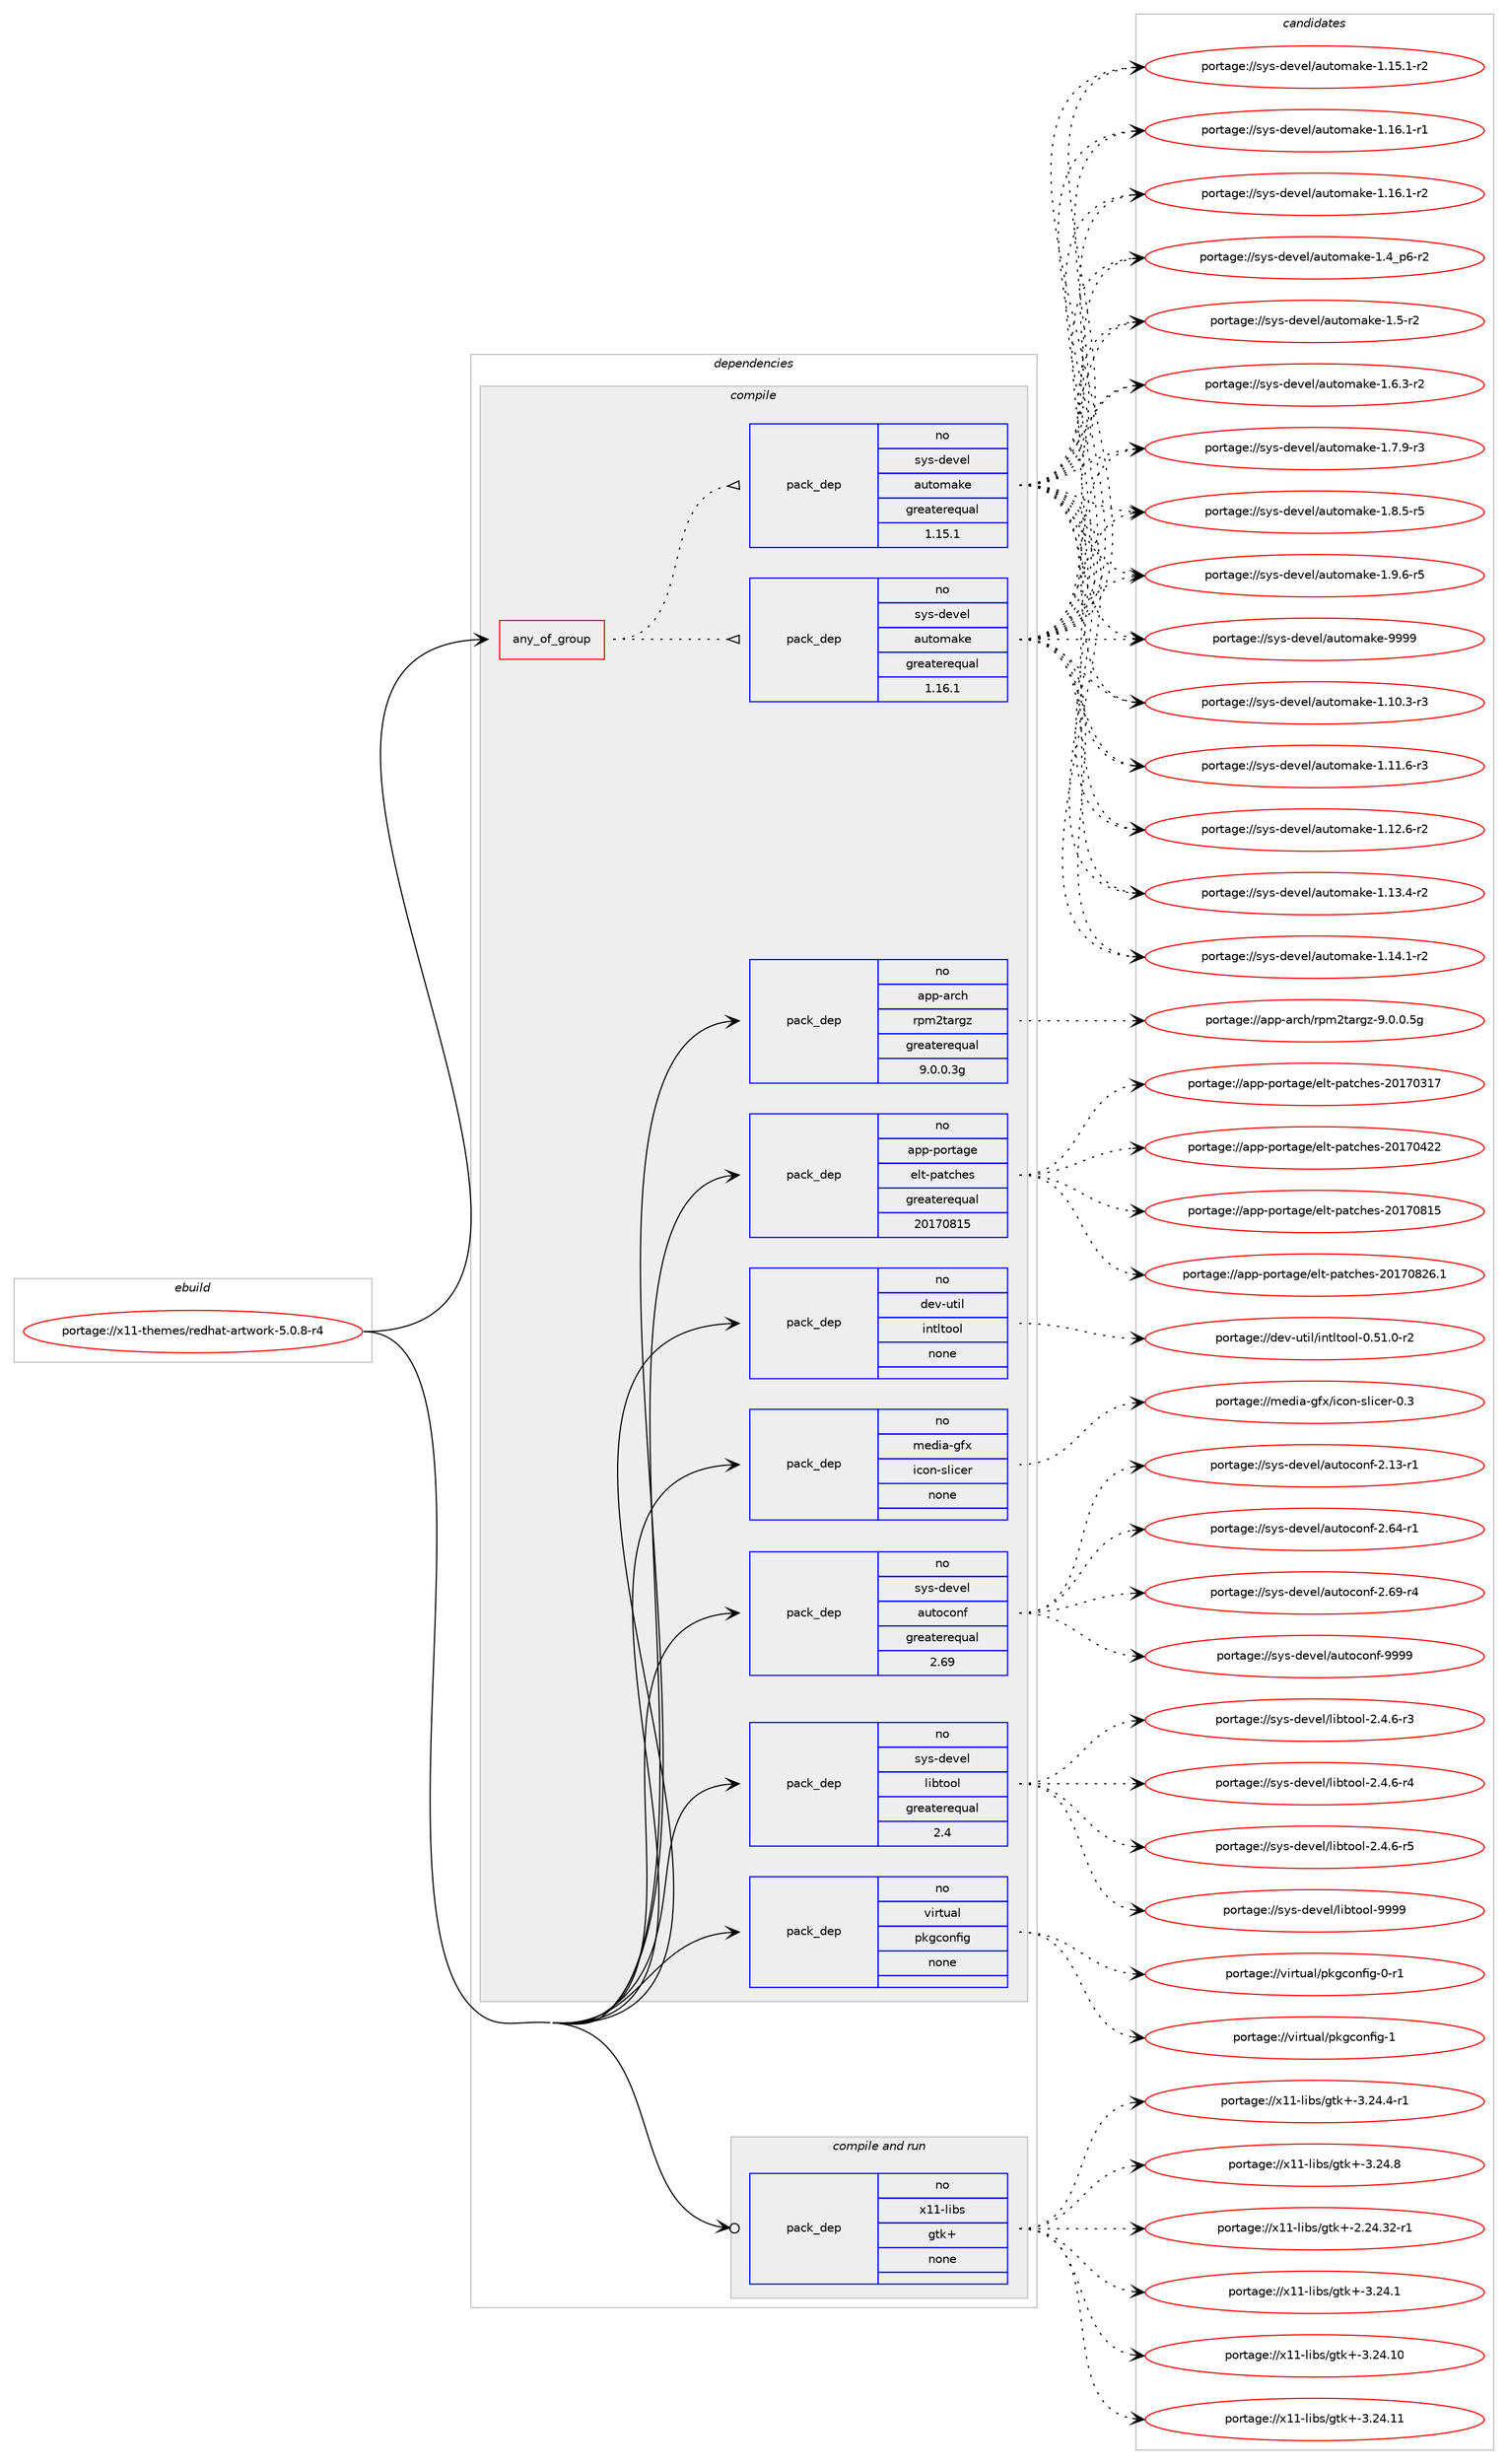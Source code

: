 digraph prolog {

# *************
# Graph options
# *************

newrank=true;
concentrate=true;
compound=true;
graph [rankdir=LR,fontname=Helvetica,fontsize=10,ranksep=1.5];#, ranksep=2.5, nodesep=0.2];
edge  [arrowhead=vee];
node  [fontname=Helvetica,fontsize=10];

# **********
# The ebuild
# **********

subgraph cluster_leftcol {
color=gray;
rank=same;
label=<<i>ebuild</i>>;
id [label="portage://x11-themes/redhat-artwork-5.0.8-r4", color=red, width=4, href="../x11-themes/redhat-artwork-5.0.8-r4.svg"];
}

# ****************
# The dependencies
# ****************

subgraph cluster_midcol {
color=gray;
label=<<i>dependencies</i>>;
subgraph cluster_compile {
fillcolor="#eeeeee";
style=filled;
label=<<i>compile</i>>;
subgraph any8014 {
dependency458625 [label=<<TABLE BORDER="0" CELLBORDER="1" CELLSPACING="0" CELLPADDING="4"><TR><TD CELLPADDING="10">any_of_group</TD></TR></TABLE>>, shape=none, color=red];subgraph pack341274 {
dependency458626 [label=<<TABLE BORDER="0" CELLBORDER="1" CELLSPACING="0" CELLPADDING="4" WIDTH="220"><TR><TD ROWSPAN="6" CELLPADDING="30">pack_dep</TD></TR><TR><TD WIDTH="110">no</TD></TR><TR><TD>sys-devel</TD></TR><TR><TD>automake</TD></TR><TR><TD>greaterequal</TD></TR><TR><TD>1.16.1</TD></TR></TABLE>>, shape=none, color=blue];
}
dependency458625:e -> dependency458626:w [weight=20,style="dotted",arrowhead="oinv"];
subgraph pack341275 {
dependency458627 [label=<<TABLE BORDER="0" CELLBORDER="1" CELLSPACING="0" CELLPADDING="4" WIDTH="220"><TR><TD ROWSPAN="6" CELLPADDING="30">pack_dep</TD></TR><TR><TD WIDTH="110">no</TD></TR><TR><TD>sys-devel</TD></TR><TR><TD>automake</TD></TR><TR><TD>greaterequal</TD></TR><TR><TD>1.15.1</TD></TR></TABLE>>, shape=none, color=blue];
}
dependency458625:e -> dependency458627:w [weight=20,style="dotted",arrowhead="oinv"];
}
id:e -> dependency458625:w [weight=20,style="solid",arrowhead="vee"];
subgraph pack341276 {
dependency458628 [label=<<TABLE BORDER="0" CELLBORDER="1" CELLSPACING="0" CELLPADDING="4" WIDTH="220"><TR><TD ROWSPAN="6" CELLPADDING="30">pack_dep</TD></TR><TR><TD WIDTH="110">no</TD></TR><TR><TD>app-arch</TD></TR><TR><TD>rpm2targz</TD></TR><TR><TD>greaterequal</TD></TR><TR><TD>9.0.0.3g</TD></TR></TABLE>>, shape=none, color=blue];
}
id:e -> dependency458628:w [weight=20,style="solid",arrowhead="vee"];
subgraph pack341277 {
dependency458629 [label=<<TABLE BORDER="0" CELLBORDER="1" CELLSPACING="0" CELLPADDING="4" WIDTH="220"><TR><TD ROWSPAN="6" CELLPADDING="30">pack_dep</TD></TR><TR><TD WIDTH="110">no</TD></TR><TR><TD>app-portage</TD></TR><TR><TD>elt-patches</TD></TR><TR><TD>greaterequal</TD></TR><TR><TD>20170815</TD></TR></TABLE>>, shape=none, color=blue];
}
id:e -> dependency458629:w [weight=20,style="solid",arrowhead="vee"];
subgraph pack341278 {
dependency458630 [label=<<TABLE BORDER="0" CELLBORDER="1" CELLSPACING="0" CELLPADDING="4" WIDTH="220"><TR><TD ROWSPAN="6" CELLPADDING="30">pack_dep</TD></TR><TR><TD WIDTH="110">no</TD></TR><TR><TD>dev-util</TD></TR><TR><TD>intltool</TD></TR><TR><TD>none</TD></TR><TR><TD></TD></TR></TABLE>>, shape=none, color=blue];
}
id:e -> dependency458630:w [weight=20,style="solid",arrowhead="vee"];
subgraph pack341279 {
dependency458631 [label=<<TABLE BORDER="0" CELLBORDER="1" CELLSPACING="0" CELLPADDING="4" WIDTH="220"><TR><TD ROWSPAN="6" CELLPADDING="30">pack_dep</TD></TR><TR><TD WIDTH="110">no</TD></TR><TR><TD>media-gfx</TD></TR><TR><TD>icon-slicer</TD></TR><TR><TD>none</TD></TR><TR><TD></TD></TR></TABLE>>, shape=none, color=blue];
}
id:e -> dependency458631:w [weight=20,style="solid",arrowhead="vee"];
subgraph pack341280 {
dependency458632 [label=<<TABLE BORDER="0" CELLBORDER="1" CELLSPACING="0" CELLPADDING="4" WIDTH="220"><TR><TD ROWSPAN="6" CELLPADDING="30">pack_dep</TD></TR><TR><TD WIDTH="110">no</TD></TR><TR><TD>sys-devel</TD></TR><TR><TD>autoconf</TD></TR><TR><TD>greaterequal</TD></TR><TR><TD>2.69</TD></TR></TABLE>>, shape=none, color=blue];
}
id:e -> dependency458632:w [weight=20,style="solid",arrowhead="vee"];
subgraph pack341281 {
dependency458633 [label=<<TABLE BORDER="0" CELLBORDER="1" CELLSPACING="0" CELLPADDING="4" WIDTH="220"><TR><TD ROWSPAN="6" CELLPADDING="30">pack_dep</TD></TR><TR><TD WIDTH="110">no</TD></TR><TR><TD>sys-devel</TD></TR><TR><TD>libtool</TD></TR><TR><TD>greaterequal</TD></TR><TR><TD>2.4</TD></TR></TABLE>>, shape=none, color=blue];
}
id:e -> dependency458633:w [weight=20,style="solid",arrowhead="vee"];
subgraph pack341282 {
dependency458634 [label=<<TABLE BORDER="0" CELLBORDER="1" CELLSPACING="0" CELLPADDING="4" WIDTH="220"><TR><TD ROWSPAN="6" CELLPADDING="30">pack_dep</TD></TR><TR><TD WIDTH="110">no</TD></TR><TR><TD>virtual</TD></TR><TR><TD>pkgconfig</TD></TR><TR><TD>none</TD></TR><TR><TD></TD></TR></TABLE>>, shape=none, color=blue];
}
id:e -> dependency458634:w [weight=20,style="solid",arrowhead="vee"];
}
subgraph cluster_compileandrun {
fillcolor="#eeeeee";
style=filled;
label=<<i>compile and run</i>>;
subgraph pack341283 {
dependency458635 [label=<<TABLE BORDER="0" CELLBORDER="1" CELLSPACING="0" CELLPADDING="4" WIDTH="220"><TR><TD ROWSPAN="6" CELLPADDING="30">pack_dep</TD></TR><TR><TD WIDTH="110">no</TD></TR><TR><TD>x11-libs</TD></TR><TR><TD>gtk+</TD></TR><TR><TD>none</TD></TR><TR><TD></TD></TR></TABLE>>, shape=none, color=blue];
}
id:e -> dependency458635:w [weight=20,style="solid",arrowhead="odotvee"];
}
subgraph cluster_run {
fillcolor="#eeeeee";
style=filled;
label=<<i>run</i>>;
}
}

# **************
# The candidates
# **************

subgraph cluster_choices {
rank=same;
color=gray;
label=<<i>candidates</i>>;

subgraph choice341274 {
color=black;
nodesep=1;
choiceportage11512111545100101118101108479711711611110997107101454946494846514511451 [label="portage://sys-devel/automake-1.10.3-r3", color=red, width=4,href="../sys-devel/automake-1.10.3-r3.svg"];
choiceportage11512111545100101118101108479711711611110997107101454946494946544511451 [label="portage://sys-devel/automake-1.11.6-r3", color=red, width=4,href="../sys-devel/automake-1.11.6-r3.svg"];
choiceportage11512111545100101118101108479711711611110997107101454946495046544511450 [label="portage://sys-devel/automake-1.12.6-r2", color=red, width=4,href="../sys-devel/automake-1.12.6-r2.svg"];
choiceportage11512111545100101118101108479711711611110997107101454946495146524511450 [label="portage://sys-devel/automake-1.13.4-r2", color=red, width=4,href="../sys-devel/automake-1.13.4-r2.svg"];
choiceportage11512111545100101118101108479711711611110997107101454946495246494511450 [label="portage://sys-devel/automake-1.14.1-r2", color=red, width=4,href="../sys-devel/automake-1.14.1-r2.svg"];
choiceportage11512111545100101118101108479711711611110997107101454946495346494511450 [label="portage://sys-devel/automake-1.15.1-r2", color=red, width=4,href="../sys-devel/automake-1.15.1-r2.svg"];
choiceportage11512111545100101118101108479711711611110997107101454946495446494511449 [label="portage://sys-devel/automake-1.16.1-r1", color=red, width=4,href="../sys-devel/automake-1.16.1-r1.svg"];
choiceportage11512111545100101118101108479711711611110997107101454946495446494511450 [label="portage://sys-devel/automake-1.16.1-r2", color=red, width=4,href="../sys-devel/automake-1.16.1-r2.svg"];
choiceportage115121115451001011181011084797117116111109971071014549465295112544511450 [label="portage://sys-devel/automake-1.4_p6-r2", color=red, width=4,href="../sys-devel/automake-1.4_p6-r2.svg"];
choiceportage11512111545100101118101108479711711611110997107101454946534511450 [label="portage://sys-devel/automake-1.5-r2", color=red, width=4,href="../sys-devel/automake-1.5-r2.svg"];
choiceportage115121115451001011181011084797117116111109971071014549465446514511450 [label="portage://sys-devel/automake-1.6.3-r2", color=red, width=4,href="../sys-devel/automake-1.6.3-r2.svg"];
choiceportage115121115451001011181011084797117116111109971071014549465546574511451 [label="portage://sys-devel/automake-1.7.9-r3", color=red, width=4,href="../sys-devel/automake-1.7.9-r3.svg"];
choiceportage115121115451001011181011084797117116111109971071014549465646534511453 [label="portage://sys-devel/automake-1.8.5-r5", color=red, width=4,href="../sys-devel/automake-1.8.5-r5.svg"];
choiceportage115121115451001011181011084797117116111109971071014549465746544511453 [label="portage://sys-devel/automake-1.9.6-r5", color=red, width=4,href="../sys-devel/automake-1.9.6-r5.svg"];
choiceportage115121115451001011181011084797117116111109971071014557575757 [label="portage://sys-devel/automake-9999", color=red, width=4,href="../sys-devel/automake-9999.svg"];
dependency458626:e -> choiceportage11512111545100101118101108479711711611110997107101454946494846514511451:w [style=dotted,weight="100"];
dependency458626:e -> choiceportage11512111545100101118101108479711711611110997107101454946494946544511451:w [style=dotted,weight="100"];
dependency458626:e -> choiceportage11512111545100101118101108479711711611110997107101454946495046544511450:w [style=dotted,weight="100"];
dependency458626:e -> choiceportage11512111545100101118101108479711711611110997107101454946495146524511450:w [style=dotted,weight="100"];
dependency458626:e -> choiceportage11512111545100101118101108479711711611110997107101454946495246494511450:w [style=dotted,weight="100"];
dependency458626:e -> choiceportage11512111545100101118101108479711711611110997107101454946495346494511450:w [style=dotted,weight="100"];
dependency458626:e -> choiceportage11512111545100101118101108479711711611110997107101454946495446494511449:w [style=dotted,weight="100"];
dependency458626:e -> choiceportage11512111545100101118101108479711711611110997107101454946495446494511450:w [style=dotted,weight="100"];
dependency458626:e -> choiceportage115121115451001011181011084797117116111109971071014549465295112544511450:w [style=dotted,weight="100"];
dependency458626:e -> choiceportage11512111545100101118101108479711711611110997107101454946534511450:w [style=dotted,weight="100"];
dependency458626:e -> choiceportage115121115451001011181011084797117116111109971071014549465446514511450:w [style=dotted,weight="100"];
dependency458626:e -> choiceportage115121115451001011181011084797117116111109971071014549465546574511451:w [style=dotted,weight="100"];
dependency458626:e -> choiceportage115121115451001011181011084797117116111109971071014549465646534511453:w [style=dotted,weight="100"];
dependency458626:e -> choiceportage115121115451001011181011084797117116111109971071014549465746544511453:w [style=dotted,weight="100"];
dependency458626:e -> choiceportage115121115451001011181011084797117116111109971071014557575757:w [style=dotted,weight="100"];
}
subgraph choice341275 {
color=black;
nodesep=1;
choiceportage11512111545100101118101108479711711611110997107101454946494846514511451 [label="portage://sys-devel/automake-1.10.3-r3", color=red, width=4,href="../sys-devel/automake-1.10.3-r3.svg"];
choiceportage11512111545100101118101108479711711611110997107101454946494946544511451 [label="portage://sys-devel/automake-1.11.6-r3", color=red, width=4,href="../sys-devel/automake-1.11.6-r3.svg"];
choiceportage11512111545100101118101108479711711611110997107101454946495046544511450 [label="portage://sys-devel/automake-1.12.6-r2", color=red, width=4,href="../sys-devel/automake-1.12.6-r2.svg"];
choiceportage11512111545100101118101108479711711611110997107101454946495146524511450 [label="portage://sys-devel/automake-1.13.4-r2", color=red, width=4,href="../sys-devel/automake-1.13.4-r2.svg"];
choiceportage11512111545100101118101108479711711611110997107101454946495246494511450 [label="portage://sys-devel/automake-1.14.1-r2", color=red, width=4,href="../sys-devel/automake-1.14.1-r2.svg"];
choiceportage11512111545100101118101108479711711611110997107101454946495346494511450 [label="portage://sys-devel/automake-1.15.1-r2", color=red, width=4,href="../sys-devel/automake-1.15.1-r2.svg"];
choiceportage11512111545100101118101108479711711611110997107101454946495446494511449 [label="portage://sys-devel/automake-1.16.1-r1", color=red, width=4,href="../sys-devel/automake-1.16.1-r1.svg"];
choiceportage11512111545100101118101108479711711611110997107101454946495446494511450 [label="portage://sys-devel/automake-1.16.1-r2", color=red, width=4,href="../sys-devel/automake-1.16.1-r2.svg"];
choiceportage115121115451001011181011084797117116111109971071014549465295112544511450 [label="portage://sys-devel/automake-1.4_p6-r2", color=red, width=4,href="../sys-devel/automake-1.4_p6-r2.svg"];
choiceportage11512111545100101118101108479711711611110997107101454946534511450 [label="portage://sys-devel/automake-1.5-r2", color=red, width=4,href="../sys-devel/automake-1.5-r2.svg"];
choiceportage115121115451001011181011084797117116111109971071014549465446514511450 [label="portage://sys-devel/automake-1.6.3-r2", color=red, width=4,href="../sys-devel/automake-1.6.3-r2.svg"];
choiceportage115121115451001011181011084797117116111109971071014549465546574511451 [label="portage://sys-devel/automake-1.7.9-r3", color=red, width=4,href="../sys-devel/automake-1.7.9-r3.svg"];
choiceportage115121115451001011181011084797117116111109971071014549465646534511453 [label="portage://sys-devel/automake-1.8.5-r5", color=red, width=4,href="../sys-devel/automake-1.8.5-r5.svg"];
choiceportage115121115451001011181011084797117116111109971071014549465746544511453 [label="portage://sys-devel/automake-1.9.6-r5", color=red, width=4,href="../sys-devel/automake-1.9.6-r5.svg"];
choiceportage115121115451001011181011084797117116111109971071014557575757 [label="portage://sys-devel/automake-9999", color=red, width=4,href="../sys-devel/automake-9999.svg"];
dependency458627:e -> choiceportage11512111545100101118101108479711711611110997107101454946494846514511451:w [style=dotted,weight="100"];
dependency458627:e -> choiceportage11512111545100101118101108479711711611110997107101454946494946544511451:w [style=dotted,weight="100"];
dependency458627:e -> choiceportage11512111545100101118101108479711711611110997107101454946495046544511450:w [style=dotted,weight="100"];
dependency458627:e -> choiceportage11512111545100101118101108479711711611110997107101454946495146524511450:w [style=dotted,weight="100"];
dependency458627:e -> choiceportage11512111545100101118101108479711711611110997107101454946495246494511450:w [style=dotted,weight="100"];
dependency458627:e -> choiceportage11512111545100101118101108479711711611110997107101454946495346494511450:w [style=dotted,weight="100"];
dependency458627:e -> choiceportage11512111545100101118101108479711711611110997107101454946495446494511449:w [style=dotted,weight="100"];
dependency458627:e -> choiceportage11512111545100101118101108479711711611110997107101454946495446494511450:w [style=dotted,weight="100"];
dependency458627:e -> choiceportage115121115451001011181011084797117116111109971071014549465295112544511450:w [style=dotted,weight="100"];
dependency458627:e -> choiceportage11512111545100101118101108479711711611110997107101454946534511450:w [style=dotted,weight="100"];
dependency458627:e -> choiceportage115121115451001011181011084797117116111109971071014549465446514511450:w [style=dotted,weight="100"];
dependency458627:e -> choiceportage115121115451001011181011084797117116111109971071014549465546574511451:w [style=dotted,weight="100"];
dependency458627:e -> choiceportage115121115451001011181011084797117116111109971071014549465646534511453:w [style=dotted,weight="100"];
dependency458627:e -> choiceportage115121115451001011181011084797117116111109971071014549465746544511453:w [style=dotted,weight="100"];
dependency458627:e -> choiceportage115121115451001011181011084797117116111109971071014557575757:w [style=dotted,weight="100"];
}
subgraph choice341276 {
color=black;
nodesep=1;
choiceportage971121124597114991044711411210950116971141031224557464846484653103 [label="portage://app-arch/rpm2targz-9.0.0.5g", color=red, width=4,href="../app-arch/rpm2targz-9.0.0.5g.svg"];
dependency458628:e -> choiceportage971121124597114991044711411210950116971141031224557464846484653103:w [style=dotted,weight="100"];
}
subgraph choice341277 {
color=black;
nodesep=1;
choiceportage97112112451121111141169710310147101108116451129711699104101115455048495548514955 [label="portage://app-portage/elt-patches-20170317", color=red, width=4,href="../app-portage/elt-patches-20170317.svg"];
choiceportage97112112451121111141169710310147101108116451129711699104101115455048495548525050 [label="portage://app-portage/elt-patches-20170422", color=red, width=4,href="../app-portage/elt-patches-20170422.svg"];
choiceportage97112112451121111141169710310147101108116451129711699104101115455048495548564953 [label="portage://app-portage/elt-patches-20170815", color=red, width=4,href="../app-portage/elt-patches-20170815.svg"];
choiceportage971121124511211111411697103101471011081164511297116991041011154550484955485650544649 [label="portage://app-portage/elt-patches-20170826.1", color=red, width=4,href="../app-portage/elt-patches-20170826.1.svg"];
dependency458629:e -> choiceportage97112112451121111141169710310147101108116451129711699104101115455048495548514955:w [style=dotted,weight="100"];
dependency458629:e -> choiceportage97112112451121111141169710310147101108116451129711699104101115455048495548525050:w [style=dotted,weight="100"];
dependency458629:e -> choiceportage97112112451121111141169710310147101108116451129711699104101115455048495548564953:w [style=dotted,weight="100"];
dependency458629:e -> choiceportage971121124511211111411697103101471011081164511297116991041011154550484955485650544649:w [style=dotted,weight="100"];
}
subgraph choice341278 {
color=black;
nodesep=1;
choiceportage1001011184511711610510847105110116108116111111108454846534946484511450 [label="portage://dev-util/intltool-0.51.0-r2", color=red, width=4,href="../dev-util/intltool-0.51.0-r2.svg"];
dependency458630:e -> choiceportage1001011184511711610510847105110116108116111111108454846534946484511450:w [style=dotted,weight="100"];
}
subgraph choice341279 {
color=black;
nodesep=1;
choiceportage10910110010597451031021204710599111110451151081059910111445484651 [label="portage://media-gfx/icon-slicer-0.3", color=red, width=4,href="../media-gfx/icon-slicer-0.3.svg"];
dependency458631:e -> choiceportage10910110010597451031021204710599111110451151081059910111445484651:w [style=dotted,weight="100"];
}
subgraph choice341280 {
color=black;
nodesep=1;
choiceportage1151211154510010111810110847971171161119911111010245504649514511449 [label="portage://sys-devel/autoconf-2.13-r1", color=red, width=4,href="../sys-devel/autoconf-2.13-r1.svg"];
choiceportage1151211154510010111810110847971171161119911111010245504654524511449 [label="portage://sys-devel/autoconf-2.64-r1", color=red, width=4,href="../sys-devel/autoconf-2.64-r1.svg"];
choiceportage1151211154510010111810110847971171161119911111010245504654574511452 [label="portage://sys-devel/autoconf-2.69-r4", color=red, width=4,href="../sys-devel/autoconf-2.69-r4.svg"];
choiceportage115121115451001011181011084797117116111991111101024557575757 [label="portage://sys-devel/autoconf-9999", color=red, width=4,href="../sys-devel/autoconf-9999.svg"];
dependency458632:e -> choiceportage1151211154510010111810110847971171161119911111010245504649514511449:w [style=dotted,weight="100"];
dependency458632:e -> choiceportage1151211154510010111810110847971171161119911111010245504654524511449:w [style=dotted,weight="100"];
dependency458632:e -> choiceportage1151211154510010111810110847971171161119911111010245504654574511452:w [style=dotted,weight="100"];
dependency458632:e -> choiceportage115121115451001011181011084797117116111991111101024557575757:w [style=dotted,weight="100"];
}
subgraph choice341281 {
color=black;
nodesep=1;
choiceportage1151211154510010111810110847108105981161111111084550465246544511451 [label="portage://sys-devel/libtool-2.4.6-r3", color=red, width=4,href="../sys-devel/libtool-2.4.6-r3.svg"];
choiceportage1151211154510010111810110847108105981161111111084550465246544511452 [label="portage://sys-devel/libtool-2.4.6-r4", color=red, width=4,href="../sys-devel/libtool-2.4.6-r4.svg"];
choiceportage1151211154510010111810110847108105981161111111084550465246544511453 [label="portage://sys-devel/libtool-2.4.6-r5", color=red, width=4,href="../sys-devel/libtool-2.4.6-r5.svg"];
choiceportage1151211154510010111810110847108105981161111111084557575757 [label="portage://sys-devel/libtool-9999", color=red, width=4,href="../sys-devel/libtool-9999.svg"];
dependency458633:e -> choiceportage1151211154510010111810110847108105981161111111084550465246544511451:w [style=dotted,weight="100"];
dependency458633:e -> choiceportage1151211154510010111810110847108105981161111111084550465246544511452:w [style=dotted,weight="100"];
dependency458633:e -> choiceportage1151211154510010111810110847108105981161111111084550465246544511453:w [style=dotted,weight="100"];
dependency458633:e -> choiceportage1151211154510010111810110847108105981161111111084557575757:w [style=dotted,weight="100"];
}
subgraph choice341282 {
color=black;
nodesep=1;
choiceportage11810511411611797108471121071039911111010210510345484511449 [label="portage://virtual/pkgconfig-0-r1", color=red, width=4,href="../virtual/pkgconfig-0-r1.svg"];
choiceportage1181051141161179710847112107103991111101021051034549 [label="portage://virtual/pkgconfig-1", color=red, width=4,href="../virtual/pkgconfig-1.svg"];
dependency458634:e -> choiceportage11810511411611797108471121071039911111010210510345484511449:w [style=dotted,weight="100"];
dependency458634:e -> choiceportage1181051141161179710847112107103991111101021051034549:w [style=dotted,weight="100"];
}
subgraph choice341283 {
color=black;
nodesep=1;
choiceportage12049494510810598115471031161074345504650524651504511449 [label="portage://x11-libs/gtk+-2.24.32-r1", color=red, width=4,href="../x11-libs/gtk+-2.24.32-r1.svg"];
choiceportage12049494510810598115471031161074345514650524649 [label="portage://x11-libs/gtk+-3.24.1", color=red, width=4,href="../x11-libs/gtk+-3.24.1.svg"];
choiceportage1204949451081059811547103116107434551465052464948 [label="portage://x11-libs/gtk+-3.24.10", color=red, width=4,href="../x11-libs/gtk+-3.24.10.svg"];
choiceportage1204949451081059811547103116107434551465052464949 [label="portage://x11-libs/gtk+-3.24.11", color=red, width=4,href="../x11-libs/gtk+-3.24.11.svg"];
choiceportage120494945108105981154710311610743455146505246524511449 [label="portage://x11-libs/gtk+-3.24.4-r1", color=red, width=4,href="../x11-libs/gtk+-3.24.4-r1.svg"];
choiceportage12049494510810598115471031161074345514650524656 [label="portage://x11-libs/gtk+-3.24.8", color=red, width=4,href="../x11-libs/gtk+-3.24.8.svg"];
dependency458635:e -> choiceportage12049494510810598115471031161074345504650524651504511449:w [style=dotted,weight="100"];
dependency458635:e -> choiceportage12049494510810598115471031161074345514650524649:w [style=dotted,weight="100"];
dependency458635:e -> choiceportage1204949451081059811547103116107434551465052464948:w [style=dotted,weight="100"];
dependency458635:e -> choiceportage1204949451081059811547103116107434551465052464949:w [style=dotted,weight="100"];
dependency458635:e -> choiceportage120494945108105981154710311610743455146505246524511449:w [style=dotted,weight="100"];
dependency458635:e -> choiceportage12049494510810598115471031161074345514650524656:w [style=dotted,weight="100"];
}
}

}
